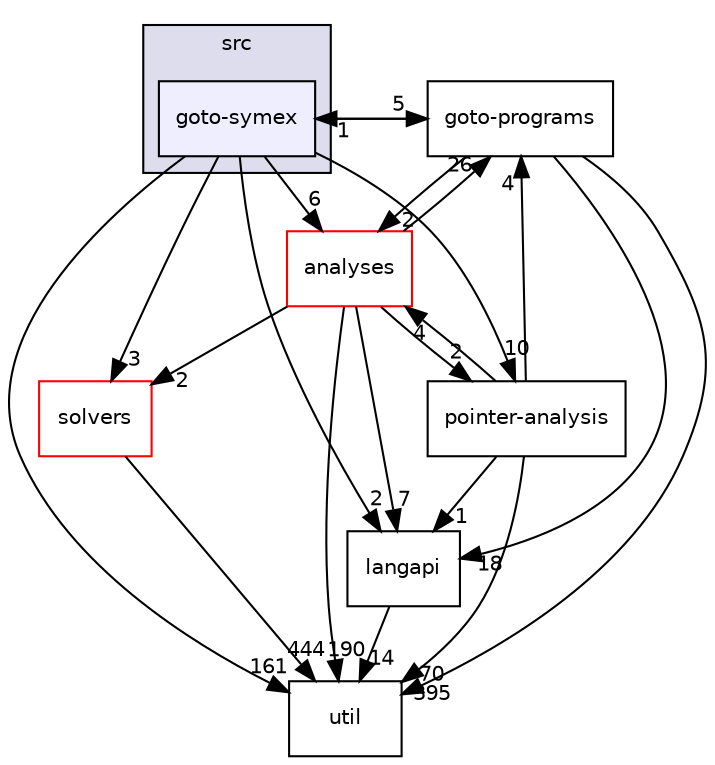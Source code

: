 digraph "/home/runner/work/cbmc-documentation/cbmc-documentation/src/goto-symex" {
  bgcolor=transparent;
  compound=true
  node [ fontsize="10", fontname="Helvetica"];
  edge [ labelfontsize="10", labelfontname="Helvetica"];
  subgraph clusterdir_68267d1309a1af8e8297ef4c3efbcdba {
    graph [ bgcolor="#ddddee", pencolor="black", label="src" fontname="Helvetica", fontsize="10", URL="dir_68267d1309a1af8e8297ef4c3efbcdba.html"]
  dir_99e24f80c4828e49b24e2d05c93d325b [shape=box, label="goto-symex", style="filled", fillcolor="#eeeeff", pencolor="black", URL="dir_99e24f80c4828e49b24e2d05c93d325b.html"];
  }
  dir_19373f467389307dc54ab8a6e9e19559 [shape=box label="solvers" color="red" URL="dir_19373f467389307dc54ab8a6e9e19559.html"];
  dir_b7878ad5ecbf2506f4125b9d34c97e45 [shape=box label="util" URL="dir_b7878ad5ecbf2506f4125b9d34c97e45.html"];
  dir_807c5b2c83e0c14a10083f60cf67ca05 [shape=box label="goto-programs" URL="dir_807c5b2c83e0c14a10083f60cf67ca05.html"];
  dir_245199dd16b1f3757d78c9dc7747589d [shape=box label="langapi" URL="dir_245199dd16b1f3757d78c9dc7747589d.html"];
  dir_0ae8a7d84de7430323d0a8da6a53a1ca [shape=box label="pointer-analysis" URL="dir_0ae8a7d84de7430323d0a8da6a53a1ca.html"];
  dir_ba7b98ca4ba342c6303fef7df3e3d6c7 [shape=box label="analyses" color="red" URL="dir_ba7b98ca4ba342c6303fef7df3e3d6c7.html"];
  dir_19373f467389307dc54ab8a6e9e19559->dir_b7878ad5ecbf2506f4125b9d34c97e45 [headlabel="444", labeldistance=1.5 headhref="dir_000034_000036.html"];
  dir_807c5b2c83e0c14a10083f60cf67ca05->dir_b7878ad5ecbf2506f4125b9d34c97e45 [headlabel="395", labeldistance=1.5 headhref="dir_000026_000036.html"];
  dir_807c5b2c83e0c14a10083f60cf67ca05->dir_245199dd16b1f3757d78c9dc7747589d [headlabel="18", labeldistance=1.5 headhref="dir_000026_000030.html"];
  dir_807c5b2c83e0c14a10083f60cf67ca05->dir_99e24f80c4828e49b24e2d05c93d325b [headlabel="1", labeldistance=1.5 headhref="dir_000026_000027.html"];
  dir_807c5b2c83e0c14a10083f60cf67ca05->dir_ba7b98ca4ba342c6303fef7df3e3d6c7 [headlabel="2", labeldistance=1.5 headhref="dir_000026_000015.html"];
  dir_245199dd16b1f3757d78c9dc7747589d->dir_b7878ad5ecbf2506f4125b9d34c97e45 [headlabel="14", labeldistance=1.5 headhref="dir_000030_000036.html"];
  dir_99e24f80c4828e49b24e2d05c93d325b->dir_19373f467389307dc54ab8a6e9e19559 [headlabel="3", labeldistance=1.5 headhref="dir_000027_000034.html"];
  dir_99e24f80c4828e49b24e2d05c93d325b->dir_b7878ad5ecbf2506f4125b9d34c97e45 [headlabel="161", labeldistance=1.5 headhref="dir_000027_000036.html"];
  dir_99e24f80c4828e49b24e2d05c93d325b->dir_807c5b2c83e0c14a10083f60cf67ca05 [headlabel="5", labeldistance=1.5 headhref="dir_000027_000026.html"];
  dir_99e24f80c4828e49b24e2d05c93d325b->dir_245199dd16b1f3757d78c9dc7747589d [headlabel="2", labeldistance=1.5 headhref="dir_000027_000030.html"];
  dir_99e24f80c4828e49b24e2d05c93d325b->dir_0ae8a7d84de7430323d0a8da6a53a1ca [headlabel="10", labeldistance=1.5 headhref="dir_000027_000033.html"];
  dir_99e24f80c4828e49b24e2d05c93d325b->dir_ba7b98ca4ba342c6303fef7df3e3d6c7 [headlabel="6", labeldistance=1.5 headhref="dir_000027_000015.html"];
  dir_0ae8a7d84de7430323d0a8da6a53a1ca->dir_b7878ad5ecbf2506f4125b9d34c97e45 [headlabel="70", labeldistance=1.5 headhref="dir_000033_000036.html"];
  dir_0ae8a7d84de7430323d0a8da6a53a1ca->dir_807c5b2c83e0c14a10083f60cf67ca05 [headlabel="4", labeldistance=1.5 headhref="dir_000033_000026.html"];
  dir_0ae8a7d84de7430323d0a8da6a53a1ca->dir_245199dd16b1f3757d78c9dc7747589d [headlabel="1", labeldistance=1.5 headhref="dir_000033_000030.html"];
  dir_0ae8a7d84de7430323d0a8da6a53a1ca->dir_ba7b98ca4ba342c6303fef7df3e3d6c7 [headlabel="4", labeldistance=1.5 headhref="dir_000033_000015.html"];
  dir_ba7b98ca4ba342c6303fef7df3e3d6c7->dir_19373f467389307dc54ab8a6e9e19559 [headlabel="2", labeldistance=1.5 headhref="dir_000015_000034.html"];
  dir_ba7b98ca4ba342c6303fef7df3e3d6c7->dir_b7878ad5ecbf2506f4125b9d34c97e45 [headlabel="190", labeldistance=1.5 headhref="dir_000015_000036.html"];
  dir_ba7b98ca4ba342c6303fef7df3e3d6c7->dir_807c5b2c83e0c14a10083f60cf67ca05 [headlabel="26", labeldistance=1.5 headhref="dir_000015_000026.html"];
  dir_ba7b98ca4ba342c6303fef7df3e3d6c7->dir_245199dd16b1f3757d78c9dc7747589d [headlabel="7", labeldistance=1.5 headhref="dir_000015_000030.html"];
  dir_ba7b98ca4ba342c6303fef7df3e3d6c7->dir_0ae8a7d84de7430323d0a8da6a53a1ca [headlabel="2", labeldistance=1.5 headhref="dir_000015_000033.html"];
}
